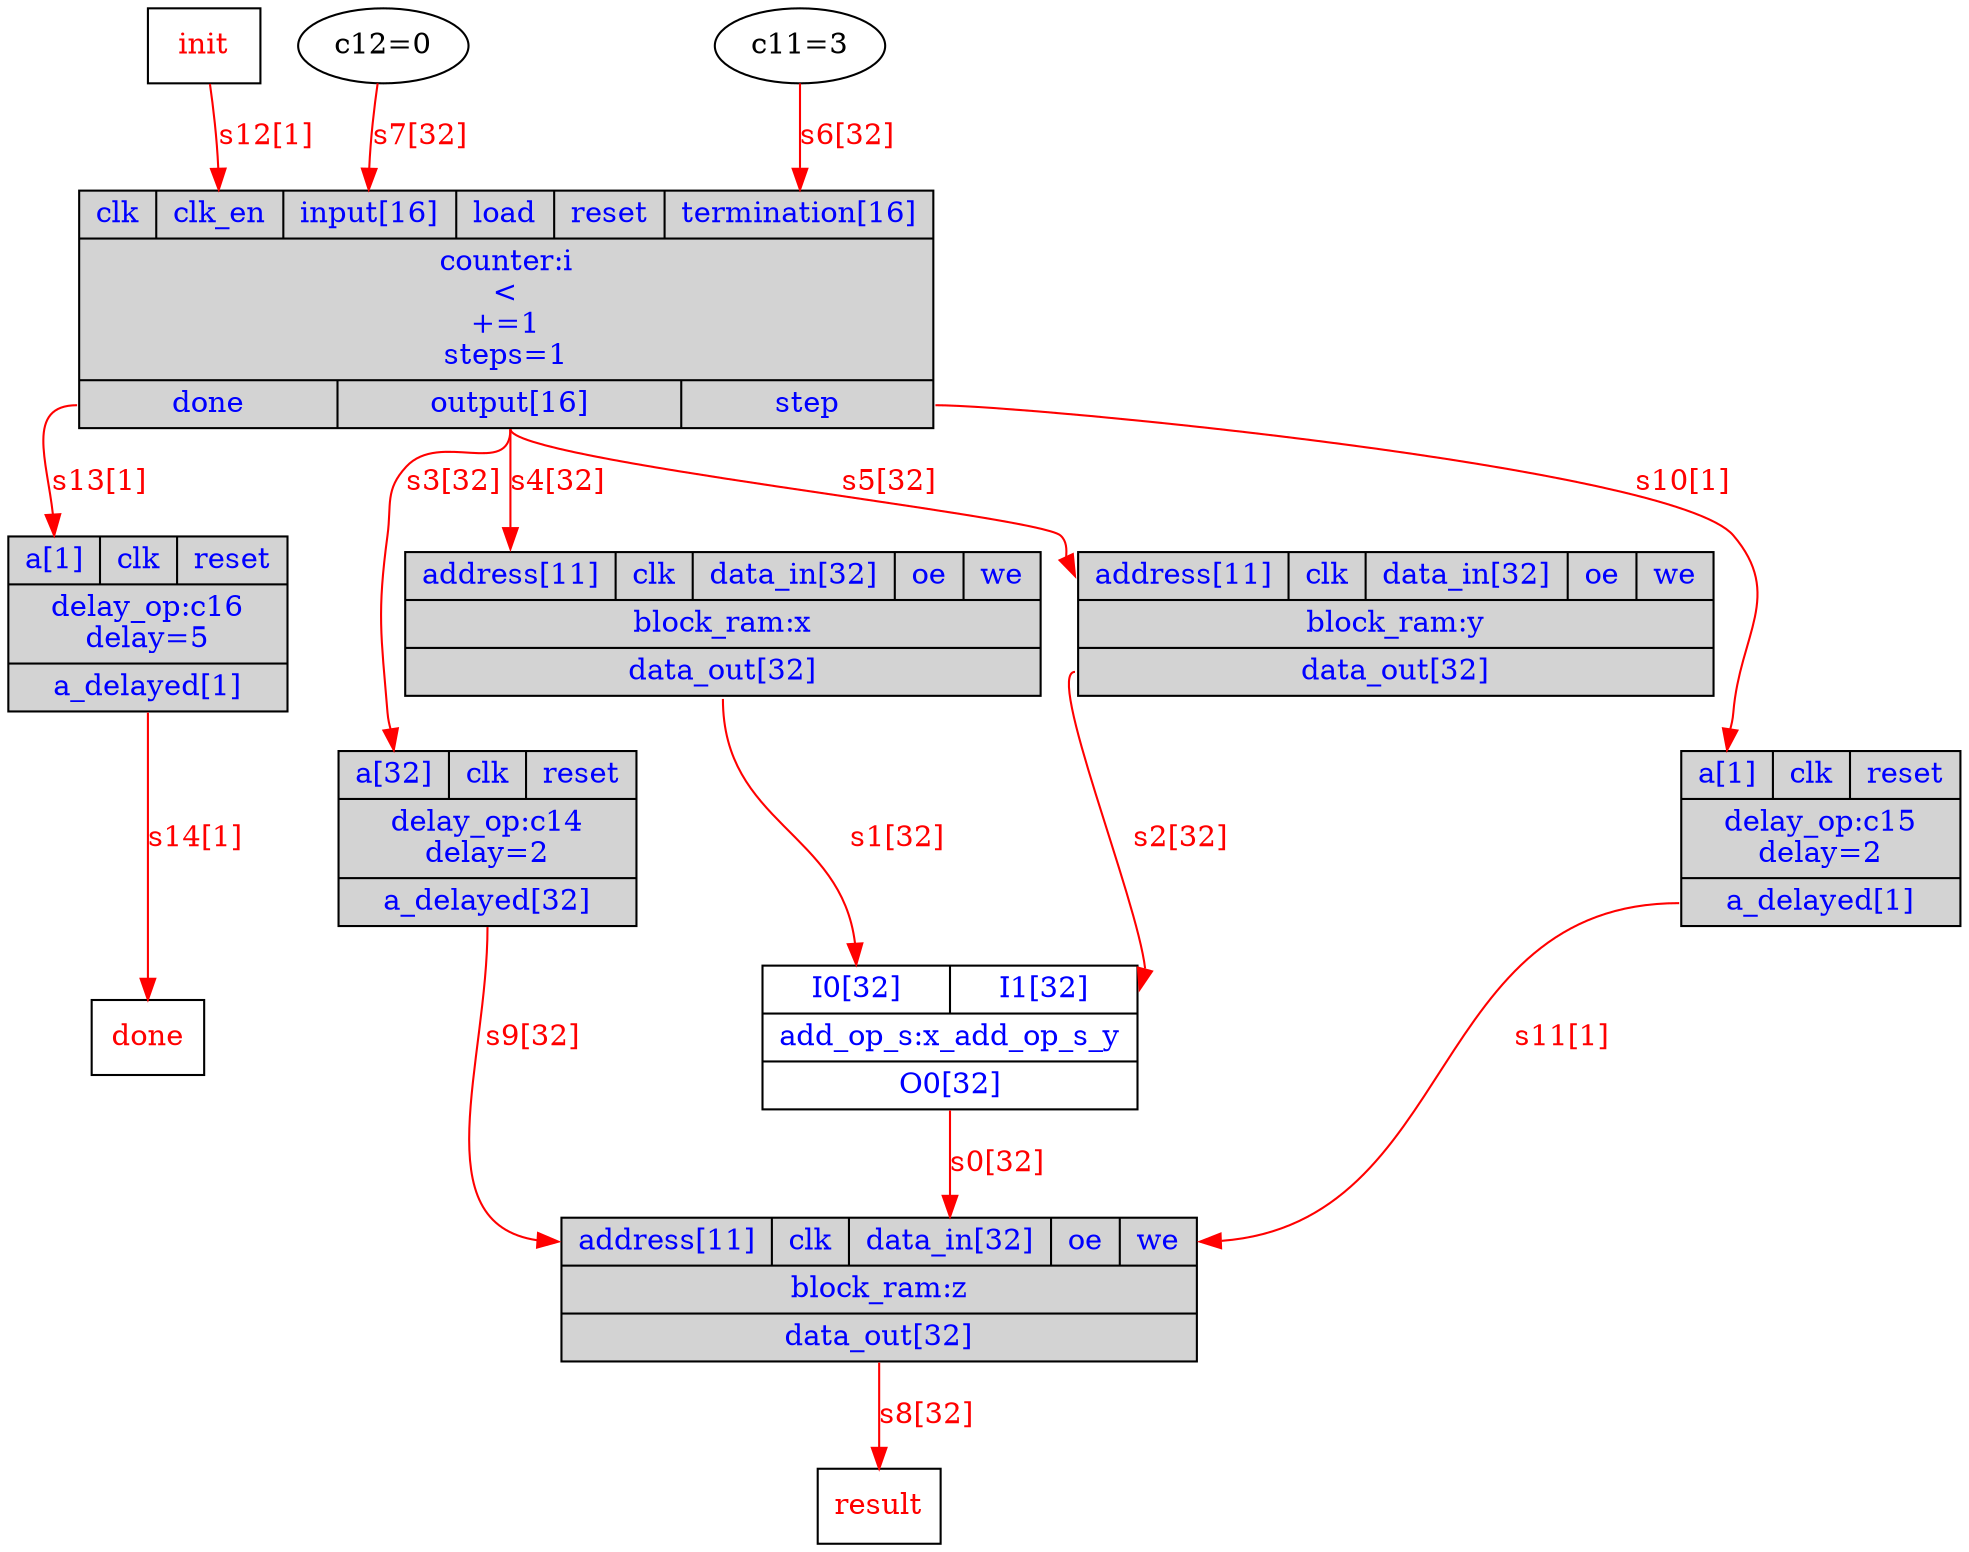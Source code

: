 digraph diagram {
// Components (Nodes) 
"i" [shape=record, fontcolor=blue, style="filled", fillcolor="lightgray", label="{{<clk>clk|<clk_en>clk_en|<input>input[16]|<load>load|<reset>reset|<termination>termination[16]}|counter:i\n\<\n+=1\nsteps=1|{<done>done|<output>output[16]|<step>step}}"]; 
"z" [shape=record, fontcolor=blue, style="filled", fillcolor="lightgray", label="{{<address>address[11]|<clk>clk|<data_in>data_in[32]|<oe>oe|<we>we}|block_ram:z|{<data_out>data_out[32]}}"]; 
"x_add_op_s_y" [shape=record, fontcolor=blue, label="{{<I0>I0[32]|<I1>I1[32]}|add_op_s:x_add_op_s_y|{<O0>O0[32]}}"]; 
"x" [shape=record, fontcolor=blue, style="filled", fillcolor="lightgray", label="{{<address>address[11]|<clk>clk|<data_in>data_in[32]|<oe>oe|<we>we}|block_ram:x|{<data_out>data_out[32]}}"]; 
"y" [shape=record, fontcolor=blue, style="filled", fillcolor="lightgray", label="{{<address>address[11]|<clk>clk|<data_in>data_in[32]|<oe>oe|<we>we}|block_ram:y|{<data_out>data_out[32]}}"]; 
"init" [shape=msquare fontcolor=red label="init"]"done" [shape=msquare fontcolor=red label="done"]"c11" [fontcolor=b label="c11=3"]"c12" [fontcolor=b label="c12=0"]"result" [shape=msquare fontcolor=red label="result"]"c14" [shape=record, fontcolor=blue, style="filled", fillcolor="lightgray", label="{{<a>a[32]|<clk>clk|<reset>reset}|delay_op:c14\ndelay=2|{<a_delayed>a_delayed[32]}}"]; 
"c15" [shape=record, fontcolor=blue, style="filled", fillcolor="lightgray", label="{{<a>a[1]|<clk>clk|<reset>reset}|delay_op:c15\ndelay=2|{<a_delayed>a_delayed[1]}}"]; 
"c16" [shape=record, fontcolor=blue, style="filled", fillcolor="lightgray", label="{{<a>a[1]|<clk>clk|<reset>reset}|delay_op:c16\ndelay=5|{<a_delayed>a_delayed[1]}}"]; 
// Signals (Edges) 
"x_add_op_s_y":O0 -> "z":data_in[label="s0[32]" color=red fontcolor=red]; 
"x":data_out -> "x_add_op_s_y":I0[label="s1[32]" color=red fontcolor=red]; 
"y":data_out -> "x_add_op_s_y":I1[label="s2[32]" color=red fontcolor=red]; 
"i":output -> "c14":a[label="s3[32]" color=red fontcolor=red]; 
"i":output -> "x":address[label="s4[32]" color=red fontcolor=red]; 
"i":output -> "y":address[label="s5[32]" color=red fontcolor=red]; 
"c11":out -> "i":termination[label="s6[32]" color=red fontcolor=red]; 
"c12":out -> "i":input[label="s7[32]" color=red fontcolor=red]; 
"z":data_out -> "result":in[label="s8[32]" color=red fontcolor=red]; 
"c14":a_delayed -> "z":address[label="s9[32]" color=red fontcolor=red]; 
"i":step -> "c15":a[label="s10[1]" color=red fontcolor=red]; 
"c15":a_delayed -> "z":we[label="s11[1]" color=red fontcolor=red]; 
"init":out -> "i":clk_en[label="s12[1]" color=red fontcolor=red]; 
"i":done -> "c16":a[label="s13[1]" color=red fontcolor=red]; 
"c16":a_delayed -> "done":in[label="s14[1]" color=red fontcolor=red]; 
}
